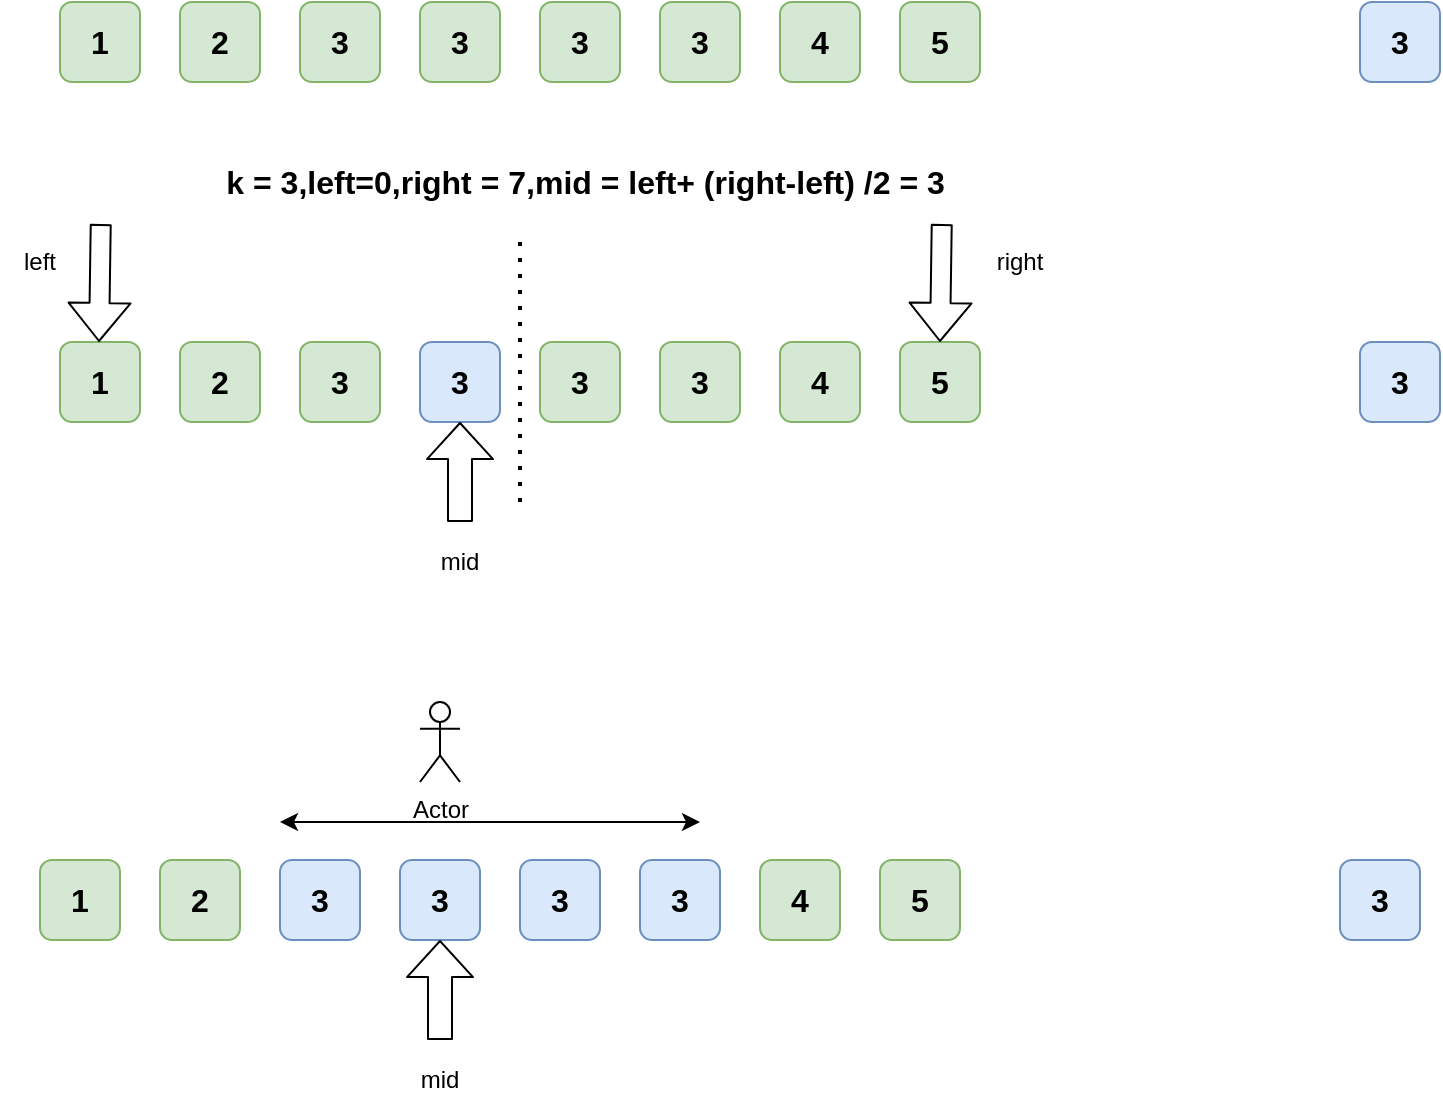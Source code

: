 <mxfile version="13.9.9" type="device"><diagram id="JWI7Hg0BeSTDVKTPjjgZ" name="第 1 页"><mxGraphModel dx="1018" dy="586" grid="1" gridSize="10" guides="1" tooltips="1" connect="1" arrows="1" fold="1" page="1" pageScale="1" pageWidth="1200" pageHeight="1600" math="0" shadow="0"><root><mxCell id="0"/><mxCell id="1" parent="0"/><mxCell id="HIVUPDha_fA0gPfH0q0H-1" value="&lt;font style=&quot;font-size: 16px&quot;&gt;&lt;b&gt;1&lt;/b&gt;&lt;/font&gt;" style="rounded=1;whiteSpace=wrap;html=1;fillColor=#d5e8d4;strokeColor=#82b366;" vertex="1" parent="1"><mxGeometry x="160" y="200" width="40" height="40" as="geometry"/></mxCell><mxCell id="HIVUPDha_fA0gPfH0q0H-2" value="&lt;font style=&quot;font-size: 16px&quot;&gt;&lt;b&gt;2&lt;/b&gt;&lt;/font&gt;" style="rounded=1;whiteSpace=wrap;html=1;fillColor=#d5e8d4;strokeColor=#82b366;" vertex="1" parent="1"><mxGeometry x="220" y="200" width="40" height="40" as="geometry"/></mxCell><mxCell id="HIVUPDha_fA0gPfH0q0H-3" value="&lt;font style=&quot;font-size: 16px&quot;&gt;&lt;b&gt;3&lt;/b&gt;&lt;/font&gt;" style="rounded=1;whiteSpace=wrap;html=1;fillColor=#d5e8d4;strokeColor=#82b366;" vertex="1" parent="1"><mxGeometry x="280" y="200" width="40" height="40" as="geometry"/></mxCell><mxCell id="HIVUPDha_fA0gPfH0q0H-4" value="&lt;font style=&quot;font-size: 16px&quot;&gt;&lt;b&gt;3&lt;/b&gt;&lt;/font&gt;" style="rounded=1;whiteSpace=wrap;html=1;fillColor=#d5e8d4;strokeColor=#82b366;" vertex="1" parent="1"><mxGeometry x="340" y="200" width="40" height="40" as="geometry"/></mxCell><mxCell id="HIVUPDha_fA0gPfH0q0H-5" value="&lt;font style=&quot;font-size: 16px&quot;&gt;&lt;b&gt;3&lt;/b&gt;&lt;/font&gt;" style="rounded=1;whiteSpace=wrap;html=1;fillColor=#d5e8d4;strokeColor=#82b366;" vertex="1" parent="1"><mxGeometry x="400" y="200" width="40" height="40" as="geometry"/></mxCell><mxCell id="HIVUPDha_fA0gPfH0q0H-6" value="&lt;font style=&quot;font-size: 16px&quot;&gt;&lt;b&gt;3&lt;/b&gt;&lt;/font&gt;" style="rounded=1;whiteSpace=wrap;html=1;fillColor=#d5e8d4;strokeColor=#82b366;" vertex="1" parent="1"><mxGeometry x="460" y="200" width="40" height="40" as="geometry"/></mxCell><mxCell id="HIVUPDha_fA0gPfH0q0H-7" value="&lt;font style=&quot;font-size: 16px&quot;&gt;&lt;b&gt;4&lt;/b&gt;&lt;/font&gt;" style="rounded=1;whiteSpace=wrap;html=1;fillColor=#d5e8d4;strokeColor=#82b366;" vertex="1" parent="1"><mxGeometry x="520" y="200" width="40" height="40" as="geometry"/></mxCell><mxCell id="HIVUPDha_fA0gPfH0q0H-8" value="&lt;font style=&quot;font-size: 16px&quot;&gt;&lt;b&gt;5&lt;/b&gt;&lt;/font&gt;" style="rounded=1;whiteSpace=wrap;html=1;fillColor=#d5e8d4;strokeColor=#82b366;" vertex="1" parent="1"><mxGeometry x="580" y="200" width="40" height="40" as="geometry"/></mxCell><mxCell id="HIVUPDha_fA0gPfH0q0H-9" value="&lt;font style=&quot;font-size: 16px&quot;&gt;&lt;b&gt;3&lt;/b&gt;&lt;/font&gt;" style="rounded=1;whiteSpace=wrap;html=1;fillColor=#dae8fc;strokeColor=#6c8ebf;" vertex="1" parent="1"><mxGeometry x="810" y="200" width="40" height="40" as="geometry"/></mxCell><mxCell id="HIVUPDha_fA0gPfH0q0H-10" value="&lt;font style=&quot;font-size: 16px&quot;&gt;&lt;b&gt;k = 3,left=0,right = 7,mid = left+ (right-left) /2 = 3&amp;nbsp;&lt;/b&gt;&lt;/font&gt;" style="text;html=1;strokeColor=none;fillColor=none;align=center;verticalAlign=middle;whiteSpace=wrap;rounded=0;" vertex="1" parent="1"><mxGeometry x="210" y="270" width="430" height="40" as="geometry"/></mxCell><mxCell id="HIVUPDha_fA0gPfH0q0H-11" value="&lt;font style=&quot;font-size: 16px&quot;&gt;&lt;b&gt;1&lt;/b&gt;&lt;/font&gt;" style="rounded=1;whiteSpace=wrap;html=1;fillColor=#d5e8d4;strokeColor=#82b366;" vertex="1" parent="1"><mxGeometry x="160" y="370" width="40" height="40" as="geometry"/></mxCell><mxCell id="HIVUPDha_fA0gPfH0q0H-12" value="&lt;font style=&quot;font-size: 16px&quot;&gt;&lt;b&gt;2&lt;/b&gt;&lt;/font&gt;" style="rounded=1;whiteSpace=wrap;html=1;fillColor=#d5e8d4;strokeColor=#82b366;" vertex="1" parent="1"><mxGeometry x="220" y="370" width="40" height="40" as="geometry"/></mxCell><mxCell id="HIVUPDha_fA0gPfH0q0H-13" value="&lt;font style=&quot;font-size: 16px&quot;&gt;&lt;b&gt;3&lt;/b&gt;&lt;/font&gt;" style="rounded=1;whiteSpace=wrap;html=1;fillColor=#d5e8d4;strokeColor=#82b366;" vertex="1" parent="1"><mxGeometry x="280" y="370" width="40" height="40" as="geometry"/></mxCell><mxCell id="HIVUPDha_fA0gPfH0q0H-14" value="&lt;font style=&quot;font-size: 16px&quot;&gt;&lt;b&gt;3&lt;/b&gt;&lt;/font&gt;" style="rounded=1;whiteSpace=wrap;html=1;fillColor=#dae8fc;strokeColor=#6c8ebf;" vertex="1" parent="1"><mxGeometry x="340" y="370" width="40" height="40" as="geometry"/></mxCell><mxCell id="HIVUPDha_fA0gPfH0q0H-15" value="&lt;font style=&quot;font-size: 16px&quot;&gt;&lt;b&gt;3&lt;/b&gt;&lt;/font&gt;" style="rounded=1;whiteSpace=wrap;html=1;fillColor=#d5e8d4;strokeColor=#82b366;" vertex="1" parent="1"><mxGeometry x="400" y="370" width="40" height="40" as="geometry"/></mxCell><mxCell id="HIVUPDha_fA0gPfH0q0H-16" value="&lt;font style=&quot;font-size: 16px&quot;&gt;&lt;b&gt;3&lt;/b&gt;&lt;/font&gt;" style="rounded=1;whiteSpace=wrap;html=1;fillColor=#d5e8d4;strokeColor=#82b366;" vertex="1" parent="1"><mxGeometry x="460" y="370" width="40" height="40" as="geometry"/></mxCell><mxCell id="HIVUPDha_fA0gPfH0q0H-17" value="&lt;font style=&quot;font-size: 16px&quot;&gt;&lt;b&gt;4&lt;/b&gt;&lt;/font&gt;" style="rounded=1;whiteSpace=wrap;html=1;fillColor=#d5e8d4;strokeColor=#82b366;" vertex="1" parent="1"><mxGeometry x="520" y="370" width="40" height="40" as="geometry"/></mxCell><mxCell id="HIVUPDha_fA0gPfH0q0H-18" value="&lt;font style=&quot;font-size: 16px&quot;&gt;&lt;b&gt;5&lt;/b&gt;&lt;/font&gt;" style="rounded=1;whiteSpace=wrap;html=1;fillColor=#d5e8d4;strokeColor=#82b366;" vertex="1" parent="1"><mxGeometry x="580" y="370" width="40" height="40" as="geometry"/></mxCell><mxCell id="HIVUPDha_fA0gPfH0q0H-19" value="&lt;font style=&quot;font-size: 16px&quot;&gt;&lt;b&gt;3&lt;/b&gt;&lt;/font&gt;" style="rounded=1;whiteSpace=wrap;html=1;fillColor=#dae8fc;strokeColor=#6c8ebf;" vertex="1" parent="1"><mxGeometry x="810" y="370" width="40" height="40" as="geometry"/></mxCell><mxCell id="HIVUPDha_fA0gPfH0q0H-20" value="" style="endArrow=none;dashed=1;html=1;dashPattern=1 3;strokeWidth=2;" edge="1" parent="1"><mxGeometry width="50" height="50" relative="1" as="geometry"><mxPoint x="390" y="450" as="sourcePoint"/><mxPoint x="390" y="320" as="targetPoint"/></mxGeometry></mxCell><mxCell id="HIVUPDha_fA0gPfH0q0H-21" value="" style="shape=flexArrow;endArrow=classic;html=1;exitX=0.909;exitY=1.025;exitDx=0;exitDy=0;exitPerimeter=0;entryX=0.5;entryY=0;entryDx=0;entryDy=0;" edge="1" parent="1" source="HIVUPDha_fA0gPfH0q0H-10" target="HIVUPDha_fA0gPfH0q0H-18"><mxGeometry width="50" height="50" relative="1" as="geometry"><mxPoint x="530" y="430" as="sourcePoint"/><mxPoint x="580" y="380" as="targetPoint"/></mxGeometry></mxCell><mxCell id="HIVUPDha_fA0gPfH0q0H-22" value="" style="shape=flexArrow;endArrow=classic;html=1;exitX=0.909;exitY=1.025;exitDx=0;exitDy=0;exitPerimeter=0;entryX=0.5;entryY=0;entryDx=0;entryDy=0;" edge="1" parent="1"><mxGeometry width="50" height="50" relative="1" as="geometry"><mxPoint x="180.37" y="311" as="sourcePoint"/><mxPoint x="179.5" y="370" as="targetPoint"/></mxGeometry></mxCell><mxCell id="HIVUPDha_fA0gPfH0q0H-24" value="left" style="text;html=1;strokeColor=none;fillColor=none;align=center;verticalAlign=middle;whiteSpace=wrap;rounded=0;" vertex="1" parent="1"><mxGeometry x="130" y="320" width="40" height="20" as="geometry"/></mxCell><mxCell id="HIVUPDha_fA0gPfH0q0H-25" value="right" style="text;html=1;strokeColor=none;fillColor=none;align=center;verticalAlign=middle;whiteSpace=wrap;rounded=0;" vertex="1" parent="1"><mxGeometry x="620" y="320" width="40" height="20" as="geometry"/></mxCell><mxCell id="HIVUPDha_fA0gPfH0q0H-26" value="" style="shape=flexArrow;endArrow=classic;html=1;entryX=0.5;entryY=1;entryDx=0;entryDy=0;width=12;endSize=5.68;" edge="1" parent="1" target="HIVUPDha_fA0gPfH0q0H-14"><mxGeometry width="50" height="50" relative="1" as="geometry"><mxPoint x="360" y="460" as="sourcePoint"/><mxPoint x="299.5" y="519" as="targetPoint"/></mxGeometry></mxCell><mxCell id="HIVUPDha_fA0gPfH0q0H-27" value="mid" style="text;html=1;strokeColor=none;fillColor=none;align=center;verticalAlign=middle;whiteSpace=wrap;rounded=0;" vertex="1" parent="1"><mxGeometry x="340" y="470" width="40" height="20" as="geometry"/></mxCell><mxCell id="HIVUPDha_fA0gPfH0q0H-28" value="&lt;font style=&quot;font-size: 16px&quot;&gt;&lt;b&gt;1&lt;/b&gt;&lt;/font&gt;" style="rounded=1;whiteSpace=wrap;html=1;fillColor=#d5e8d4;strokeColor=#82b366;" vertex="1" parent="1"><mxGeometry x="150" y="629" width="40" height="40" as="geometry"/></mxCell><mxCell id="HIVUPDha_fA0gPfH0q0H-29" value="&lt;font style=&quot;font-size: 16px&quot;&gt;&lt;b&gt;2&lt;/b&gt;&lt;/font&gt;" style="rounded=1;whiteSpace=wrap;html=1;fillColor=#d5e8d4;strokeColor=#82b366;" vertex="1" parent="1"><mxGeometry x="210" y="629" width="40" height="40" as="geometry"/></mxCell><mxCell id="HIVUPDha_fA0gPfH0q0H-30" value="&lt;font style=&quot;font-size: 16px&quot;&gt;&lt;b&gt;3&lt;/b&gt;&lt;/font&gt;" style="rounded=1;whiteSpace=wrap;html=1;fillColor=#dae8fc;strokeColor=#6c8ebf;" vertex="1" parent="1"><mxGeometry x="270" y="629" width="40" height="40" as="geometry"/></mxCell><mxCell id="HIVUPDha_fA0gPfH0q0H-31" value="&lt;font style=&quot;font-size: 16px&quot;&gt;&lt;b&gt;3&lt;/b&gt;&lt;/font&gt;" style="rounded=1;whiteSpace=wrap;html=1;fillColor=#dae8fc;strokeColor=#6c8ebf;" vertex="1" parent="1"><mxGeometry x="330" y="629" width="40" height="40" as="geometry"/></mxCell><mxCell id="HIVUPDha_fA0gPfH0q0H-32" value="&lt;font style=&quot;font-size: 16px&quot;&gt;&lt;b&gt;3&lt;/b&gt;&lt;/font&gt;" style="rounded=1;whiteSpace=wrap;html=1;fillColor=#dae8fc;strokeColor=#6c8ebf;" vertex="1" parent="1"><mxGeometry x="390" y="629" width="40" height="40" as="geometry"/></mxCell><mxCell id="HIVUPDha_fA0gPfH0q0H-33" value="&lt;font style=&quot;font-size: 16px&quot;&gt;&lt;b&gt;3&lt;/b&gt;&lt;/font&gt;" style="rounded=1;whiteSpace=wrap;html=1;fillColor=#dae8fc;strokeColor=#6c8ebf;" vertex="1" parent="1"><mxGeometry x="450" y="629" width="40" height="40" as="geometry"/></mxCell><mxCell id="HIVUPDha_fA0gPfH0q0H-34" value="&lt;font style=&quot;font-size: 16px&quot;&gt;&lt;b&gt;4&lt;/b&gt;&lt;/font&gt;" style="rounded=1;whiteSpace=wrap;html=1;fillColor=#d5e8d4;strokeColor=#82b366;" vertex="1" parent="1"><mxGeometry x="510" y="629" width="40" height="40" as="geometry"/></mxCell><mxCell id="HIVUPDha_fA0gPfH0q0H-35" value="&lt;font style=&quot;font-size: 16px&quot;&gt;&lt;b&gt;5&lt;/b&gt;&lt;/font&gt;" style="rounded=1;whiteSpace=wrap;html=1;fillColor=#d5e8d4;strokeColor=#82b366;" vertex="1" parent="1"><mxGeometry x="570" y="629" width="40" height="40" as="geometry"/></mxCell><mxCell id="HIVUPDha_fA0gPfH0q0H-36" value="&lt;font style=&quot;font-size: 16px&quot;&gt;&lt;b&gt;3&lt;/b&gt;&lt;/font&gt;" style="rounded=1;whiteSpace=wrap;html=1;fillColor=#dae8fc;strokeColor=#6c8ebf;" vertex="1" parent="1"><mxGeometry x="800" y="629" width="40" height="40" as="geometry"/></mxCell><mxCell id="HIVUPDha_fA0gPfH0q0H-42" value="" style="shape=flexArrow;endArrow=classic;html=1;entryX=0.5;entryY=1;entryDx=0;entryDy=0;width=12;endSize=5.68;" edge="1" parent="1" target="HIVUPDha_fA0gPfH0q0H-31"><mxGeometry width="50" height="50" relative="1" as="geometry"><mxPoint x="350" y="719" as="sourcePoint"/><mxPoint x="289.5" y="778" as="targetPoint"/></mxGeometry></mxCell><mxCell id="HIVUPDha_fA0gPfH0q0H-43" value="mid" style="text;html=1;strokeColor=none;fillColor=none;align=center;verticalAlign=middle;whiteSpace=wrap;rounded=0;" vertex="1" parent="1"><mxGeometry x="330" y="729" width="40" height="20" as="geometry"/></mxCell><mxCell id="HIVUPDha_fA0gPfH0q0H-44" value="" style="endArrow=classic;html=1;" edge="1" parent="1"><mxGeometry width="50" height="50" relative="1" as="geometry"><mxPoint x="350" y="610" as="sourcePoint"/><mxPoint x="480" y="610" as="targetPoint"/></mxGeometry></mxCell><mxCell id="HIVUPDha_fA0gPfH0q0H-45" value="" style="endArrow=classic;html=1;" edge="1" parent="1"><mxGeometry width="50" height="50" relative="1" as="geometry"><mxPoint x="350" y="610" as="sourcePoint"/><mxPoint x="270" y="610" as="targetPoint"/></mxGeometry></mxCell><mxCell id="HIVUPDha_fA0gPfH0q0H-47" value="Actor" style="shape=umlActor;verticalLabelPosition=bottom;verticalAlign=top;html=1;outlineConnect=0;" vertex="1" parent="1"><mxGeometry x="340" y="550" width="20" height="40" as="geometry"/></mxCell></root></mxGraphModel></diagram></mxfile>